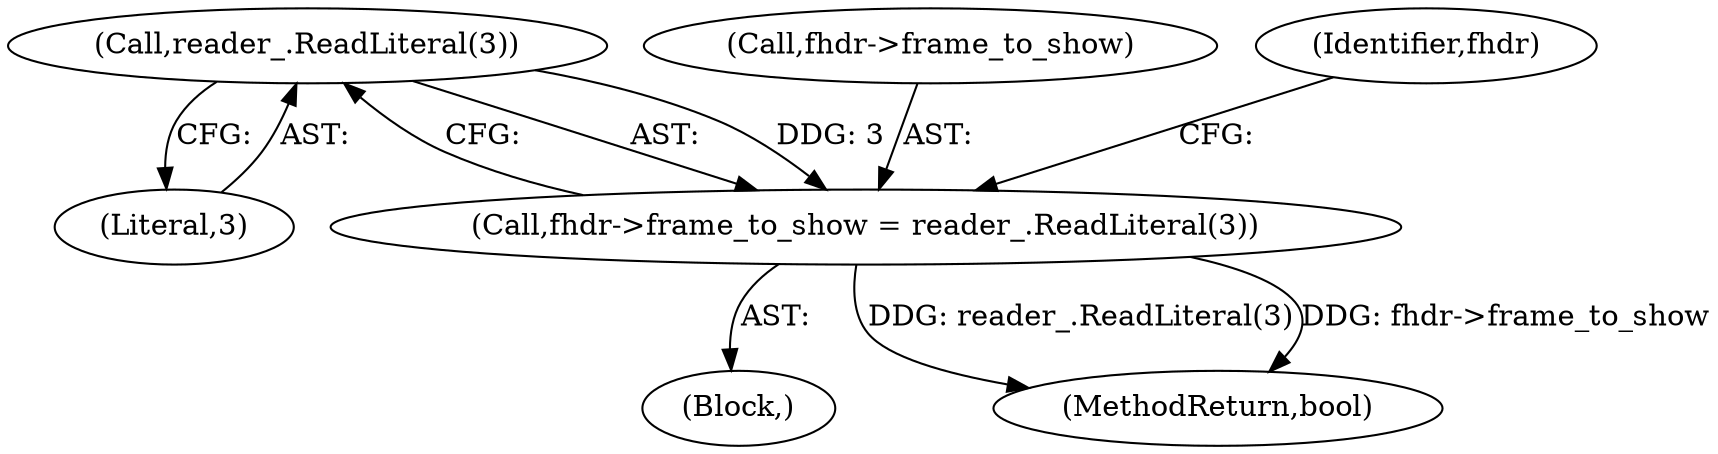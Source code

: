 digraph "0_Chrome_27c68f543e5eba779902447445dfb05ec3f5bf75_15@API" {
"1000157" [label="(Call,reader_.ReadLiteral(3))"];
"1000153" [label="(Call,fhdr->frame_to_show = reader_.ReadLiteral(3))"];
"1000154" [label="(Call,fhdr->frame_to_show)"];
"1000161" [label="(Identifier,fhdr)"];
"1000158" [label="(Literal,3)"];
"1000153" [label="(Call,fhdr->frame_to_show = reader_.ReadLiteral(3))"];
"1000152" [label="(Block,)"];
"1000157" [label="(Call,reader_.ReadLiteral(3))"];
"1000437" [label="(MethodReturn,bool)"];
"1000157" -> "1000153"  [label="AST: "];
"1000157" -> "1000158"  [label="CFG: "];
"1000158" -> "1000157"  [label="AST: "];
"1000153" -> "1000157"  [label="CFG: "];
"1000157" -> "1000153"  [label="DDG: 3"];
"1000153" -> "1000152"  [label="AST: "];
"1000154" -> "1000153"  [label="AST: "];
"1000161" -> "1000153"  [label="CFG: "];
"1000153" -> "1000437"  [label="DDG: reader_.ReadLiteral(3)"];
"1000153" -> "1000437"  [label="DDG: fhdr->frame_to_show"];
}
